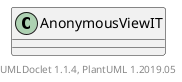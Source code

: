 @startuml

    class AnonymousViewIT [[AnonymousViewIT.html]] {
    }


    center footer UMLDoclet 1.1.4, PlantUML 1.2019.05
@enduml
